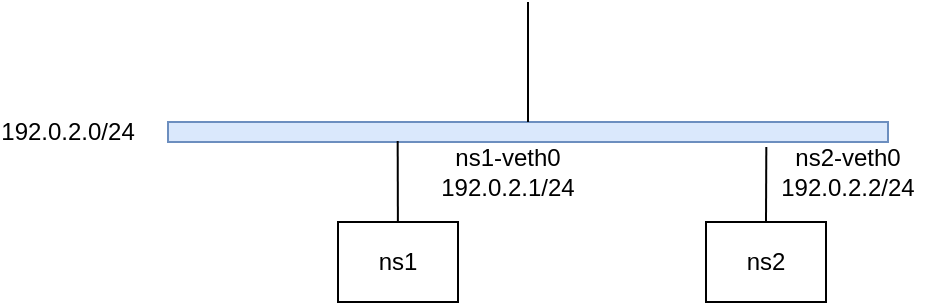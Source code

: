 <mxfile version="20.7.4" type="github" pages="3">
  <diagram id="7tezlMwQ1LpPuyFb-Vbn" name="完成図">
    <mxGraphModel dx="984" dy="635" grid="1" gridSize="10" guides="1" tooltips="1" connect="1" arrows="1" fold="1" page="1" pageScale="1" pageWidth="827" pageHeight="1169" math="0" shadow="0">
      <root>
        <mxCell id="0" />
        <mxCell id="1" parent="0" />
        <mxCell id="JRXnXURgqPA4KF8e2UhD-1" value="" style="rounded=0;whiteSpace=wrap;html=1;fillColor=#dae8fc;strokeColor=#6c8ebf;" vertex="1" parent="1">
          <mxGeometry x="160" y="240" width="360" height="10" as="geometry" />
        </mxCell>
        <mxCell id="JRXnXURgqPA4KF8e2UhD-2" value="ns1" style="rounded=0;whiteSpace=wrap;html=1;" vertex="1" parent="1">
          <mxGeometry x="245" y="290" width="60" height="40" as="geometry" />
        </mxCell>
        <mxCell id="JRXnXURgqPA4KF8e2UhD-3" value="ns2" style="rounded=0;whiteSpace=wrap;html=1;" vertex="1" parent="1">
          <mxGeometry x="429" y="290" width="60" height="40" as="geometry" />
        </mxCell>
        <mxCell id="JRXnXURgqPA4KF8e2UhD-4" value="192.0.2.0/24" style="text;html=1;strokeColor=none;fillColor=none;align=center;verticalAlign=middle;whiteSpace=wrap;rounded=0;" vertex="1" parent="1">
          <mxGeometry x="80" y="230" width="60" height="30" as="geometry" />
        </mxCell>
        <mxCell id="JRXnXURgqPA4KF8e2UhD-5" value="ns1-veth0&lt;br&gt;192.0.2.1/24" style="text;html=1;strokeColor=none;fillColor=none;align=center;verticalAlign=middle;whiteSpace=wrap;rounded=0;" vertex="1" parent="1">
          <mxGeometry x="290" y="250" width="80" height="30" as="geometry" />
        </mxCell>
        <mxCell id="JRXnXURgqPA4KF8e2UhD-6" value="ns2-veth0&lt;br&gt;192.0.2.2/24" style="text;html=1;strokeColor=none;fillColor=none;align=center;verticalAlign=middle;whiteSpace=wrap;rounded=0;" vertex="1" parent="1">
          <mxGeometry x="460" y="250" width="80" height="30" as="geometry" />
        </mxCell>
        <mxCell id="JRXnXURgqPA4KF8e2UhD-10" value="" style="endArrow=none;html=1;rounded=0;entryX=0.319;entryY=0.95;entryDx=0;entryDy=0;entryPerimeter=0;" edge="1" parent="1" source="JRXnXURgqPA4KF8e2UhD-2" target="JRXnXURgqPA4KF8e2UhD-1">
          <mxGeometry width="50" height="50" relative="1" as="geometry">
            <mxPoint x="390" y="400" as="sourcePoint" />
            <mxPoint x="440" y="350" as="targetPoint" />
          </mxGeometry>
        </mxCell>
        <mxCell id="JRXnXURgqPA4KF8e2UhD-12" value="" style="endArrow=none;html=1;rounded=0;entryX=0.5;entryY=0;entryDx=0;entryDy=0;exitX=0.831;exitY=1.25;exitDx=0;exitDy=0;exitPerimeter=0;" edge="1" parent="1" source="JRXnXURgqPA4KF8e2UhD-1" target="JRXnXURgqPA4KF8e2UhD-3">
          <mxGeometry width="50" height="50" relative="1" as="geometry">
            <mxPoint x="284.947" y="300" as="sourcePoint" />
            <mxPoint x="284.84" y="259.5" as="targetPoint" />
          </mxGeometry>
        </mxCell>
        <mxCell id="JRXnXURgqPA4KF8e2UhD-14" value="" style="endArrow=none;html=1;rounded=0;entryX=0.5;entryY=0;entryDx=0;entryDy=0;" edge="1" parent="1" target="JRXnXURgqPA4KF8e2UhD-1">
          <mxGeometry width="50" height="50" relative="1" as="geometry">
            <mxPoint x="340" y="180" as="sourcePoint" />
            <mxPoint x="440" y="350" as="targetPoint" />
          </mxGeometry>
        </mxCell>
      </root>
    </mxGraphModel>
  </diagram>
  <diagram id="2unSx8InAyI3mk-KiATm" name="ページ2">
    <mxGraphModel dx="984" dy="635" grid="1" gridSize="10" guides="1" tooltips="1" connect="1" arrows="1" fold="1" page="1" pageScale="1" pageWidth="827" pageHeight="1169" math="0" shadow="0">
      <root>
        <mxCell id="0" />
        <mxCell id="1" parent="0" />
        <mxCell id="sUjB-vr4YkzIh1E50tlf-2" value="ns1" style="rounded=0;whiteSpace=wrap;html=1;" vertex="1" parent="1">
          <mxGeometry x="245" y="290" width="60" height="40" as="geometry" />
        </mxCell>
        <mxCell id="sUjB-vr4YkzIh1E50tlf-3" value="ns2" style="rounded=0;whiteSpace=wrap;html=1;" vertex="1" parent="1">
          <mxGeometry x="429" y="290" width="60" height="40" as="geometry" />
        </mxCell>
      </root>
    </mxGraphModel>
  </diagram>
  <diagram id="2QfJ4SXfAevyR8hBnXb-" name="ページ3">
    <mxGraphModel dx="984" dy="635" grid="1" gridSize="10" guides="1" tooltips="1" connect="1" arrows="1" fold="1" page="1" pageScale="1" pageWidth="827" pageHeight="1169" math="0" shadow="0">
      <root>
        <mxCell id="0" />
        <mxCell id="1" parent="0" />
        <mxCell id="1Lvn0-baxfWTtx9-DdCJ-1" value="" style="rounded=0;whiteSpace=wrap;html=1;fillColor=#dae8fc;strokeColor=#6c8ebf;" vertex="1" parent="1">
          <mxGeometry x="160" y="240" width="360" height="10" as="geometry" />
        </mxCell>
        <mxCell id="1Lvn0-baxfWTtx9-DdCJ-2" value="ns1" style="rounded=0;whiteSpace=wrap;html=1;" vertex="1" parent="1">
          <mxGeometry x="245" y="290" width="60" height="40" as="geometry" />
        </mxCell>
        <mxCell id="1Lvn0-baxfWTtx9-DdCJ-3" value="ns2" style="rounded=0;whiteSpace=wrap;html=1;" vertex="1" parent="1">
          <mxGeometry x="429" y="290" width="60" height="40" as="geometry" />
        </mxCell>
        <mxCell id="1Lvn0-baxfWTtx9-DdCJ-5" value="ns1-veth0" style="text;html=1;strokeColor=none;fillColor=none;align=center;verticalAlign=middle;whiteSpace=wrap;rounded=0;" vertex="1" parent="1">
          <mxGeometry x="290" y="250" width="80" height="30" as="geometry" />
        </mxCell>
        <mxCell id="1Lvn0-baxfWTtx9-DdCJ-6" value="ns2-veth0" style="text;html=1;strokeColor=none;fillColor=none;align=center;verticalAlign=middle;whiteSpace=wrap;rounded=0;" vertex="1" parent="1">
          <mxGeometry x="460" y="250" width="80" height="30" as="geometry" />
        </mxCell>
        <mxCell id="1Lvn0-baxfWTtx9-DdCJ-7" value="" style="endArrow=none;html=1;rounded=0;entryX=0.319;entryY=0.95;entryDx=0;entryDy=0;entryPerimeter=0;" edge="1" parent="1" source="1Lvn0-baxfWTtx9-DdCJ-2" target="1Lvn0-baxfWTtx9-DdCJ-1">
          <mxGeometry width="50" height="50" relative="1" as="geometry">
            <mxPoint x="390" y="400" as="sourcePoint" />
            <mxPoint x="440" y="350" as="targetPoint" />
          </mxGeometry>
        </mxCell>
        <mxCell id="1Lvn0-baxfWTtx9-DdCJ-8" value="" style="endArrow=none;html=1;rounded=0;entryX=0.5;entryY=0;entryDx=0;entryDy=0;exitX=0.831;exitY=1.25;exitDx=0;exitDy=0;exitPerimeter=0;" edge="1" parent="1" source="1Lvn0-baxfWTtx9-DdCJ-1" target="1Lvn0-baxfWTtx9-DdCJ-3">
          <mxGeometry width="50" height="50" relative="1" as="geometry">
            <mxPoint x="284.947" y="300" as="sourcePoint" />
            <mxPoint x="284.84" y="259.5" as="targetPoint" />
          </mxGeometry>
        </mxCell>
        <mxCell id="1Lvn0-baxfWTtx9-DdCJ-9" value="" style="endArrow=none;html=1;rounded=0;entryX=0.5;entryY=0;entryDx=0;entryDy=0;" edge="1" parent="1" target="1Lvn0-baxfWTtx9-DdCJ-1">
          <mxGeometry width="50" height="50" relative="1" as="geometry">
            <mxPoint x="340" y="180" as="sourcePoint" />
            <mxPoint x="440" y="350" as="targetPoint" />
          </mxGeometry>
        </mxCell>
      </root>
    </mxGraphModel>
  </diagram>
</mxfile>
